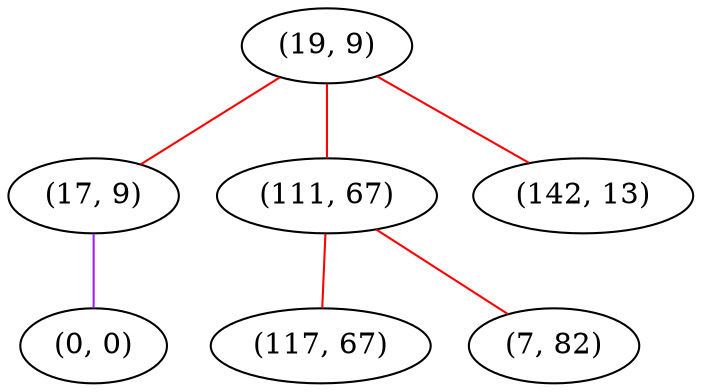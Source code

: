 graph "" {
"(19, 9)";
"(17, 9)";
"(111, 67)";
"(142, 13)";
"(117, 67)";
"(0, 0)";
"(7, 82)";
"(19, 9)" -- "(111, 67)"  [color=red, key=0, weight=1];
"(19, 9)" -- "(17, 9)"  [color=red, key=0, weight=1];
"(19, 9)" -- "(142, 13)"  [color=red, key=0, weight=1];
"(17, 9)" -- "(0, 0)"  [color=purple, key=0, weight=4];
"(111, 67)" -- "(7, 82)"  [color=red, key=0, weight=1];
"(111, 67)" -- "(117, 67)"  [color=red, key=0, weight=1];
}
